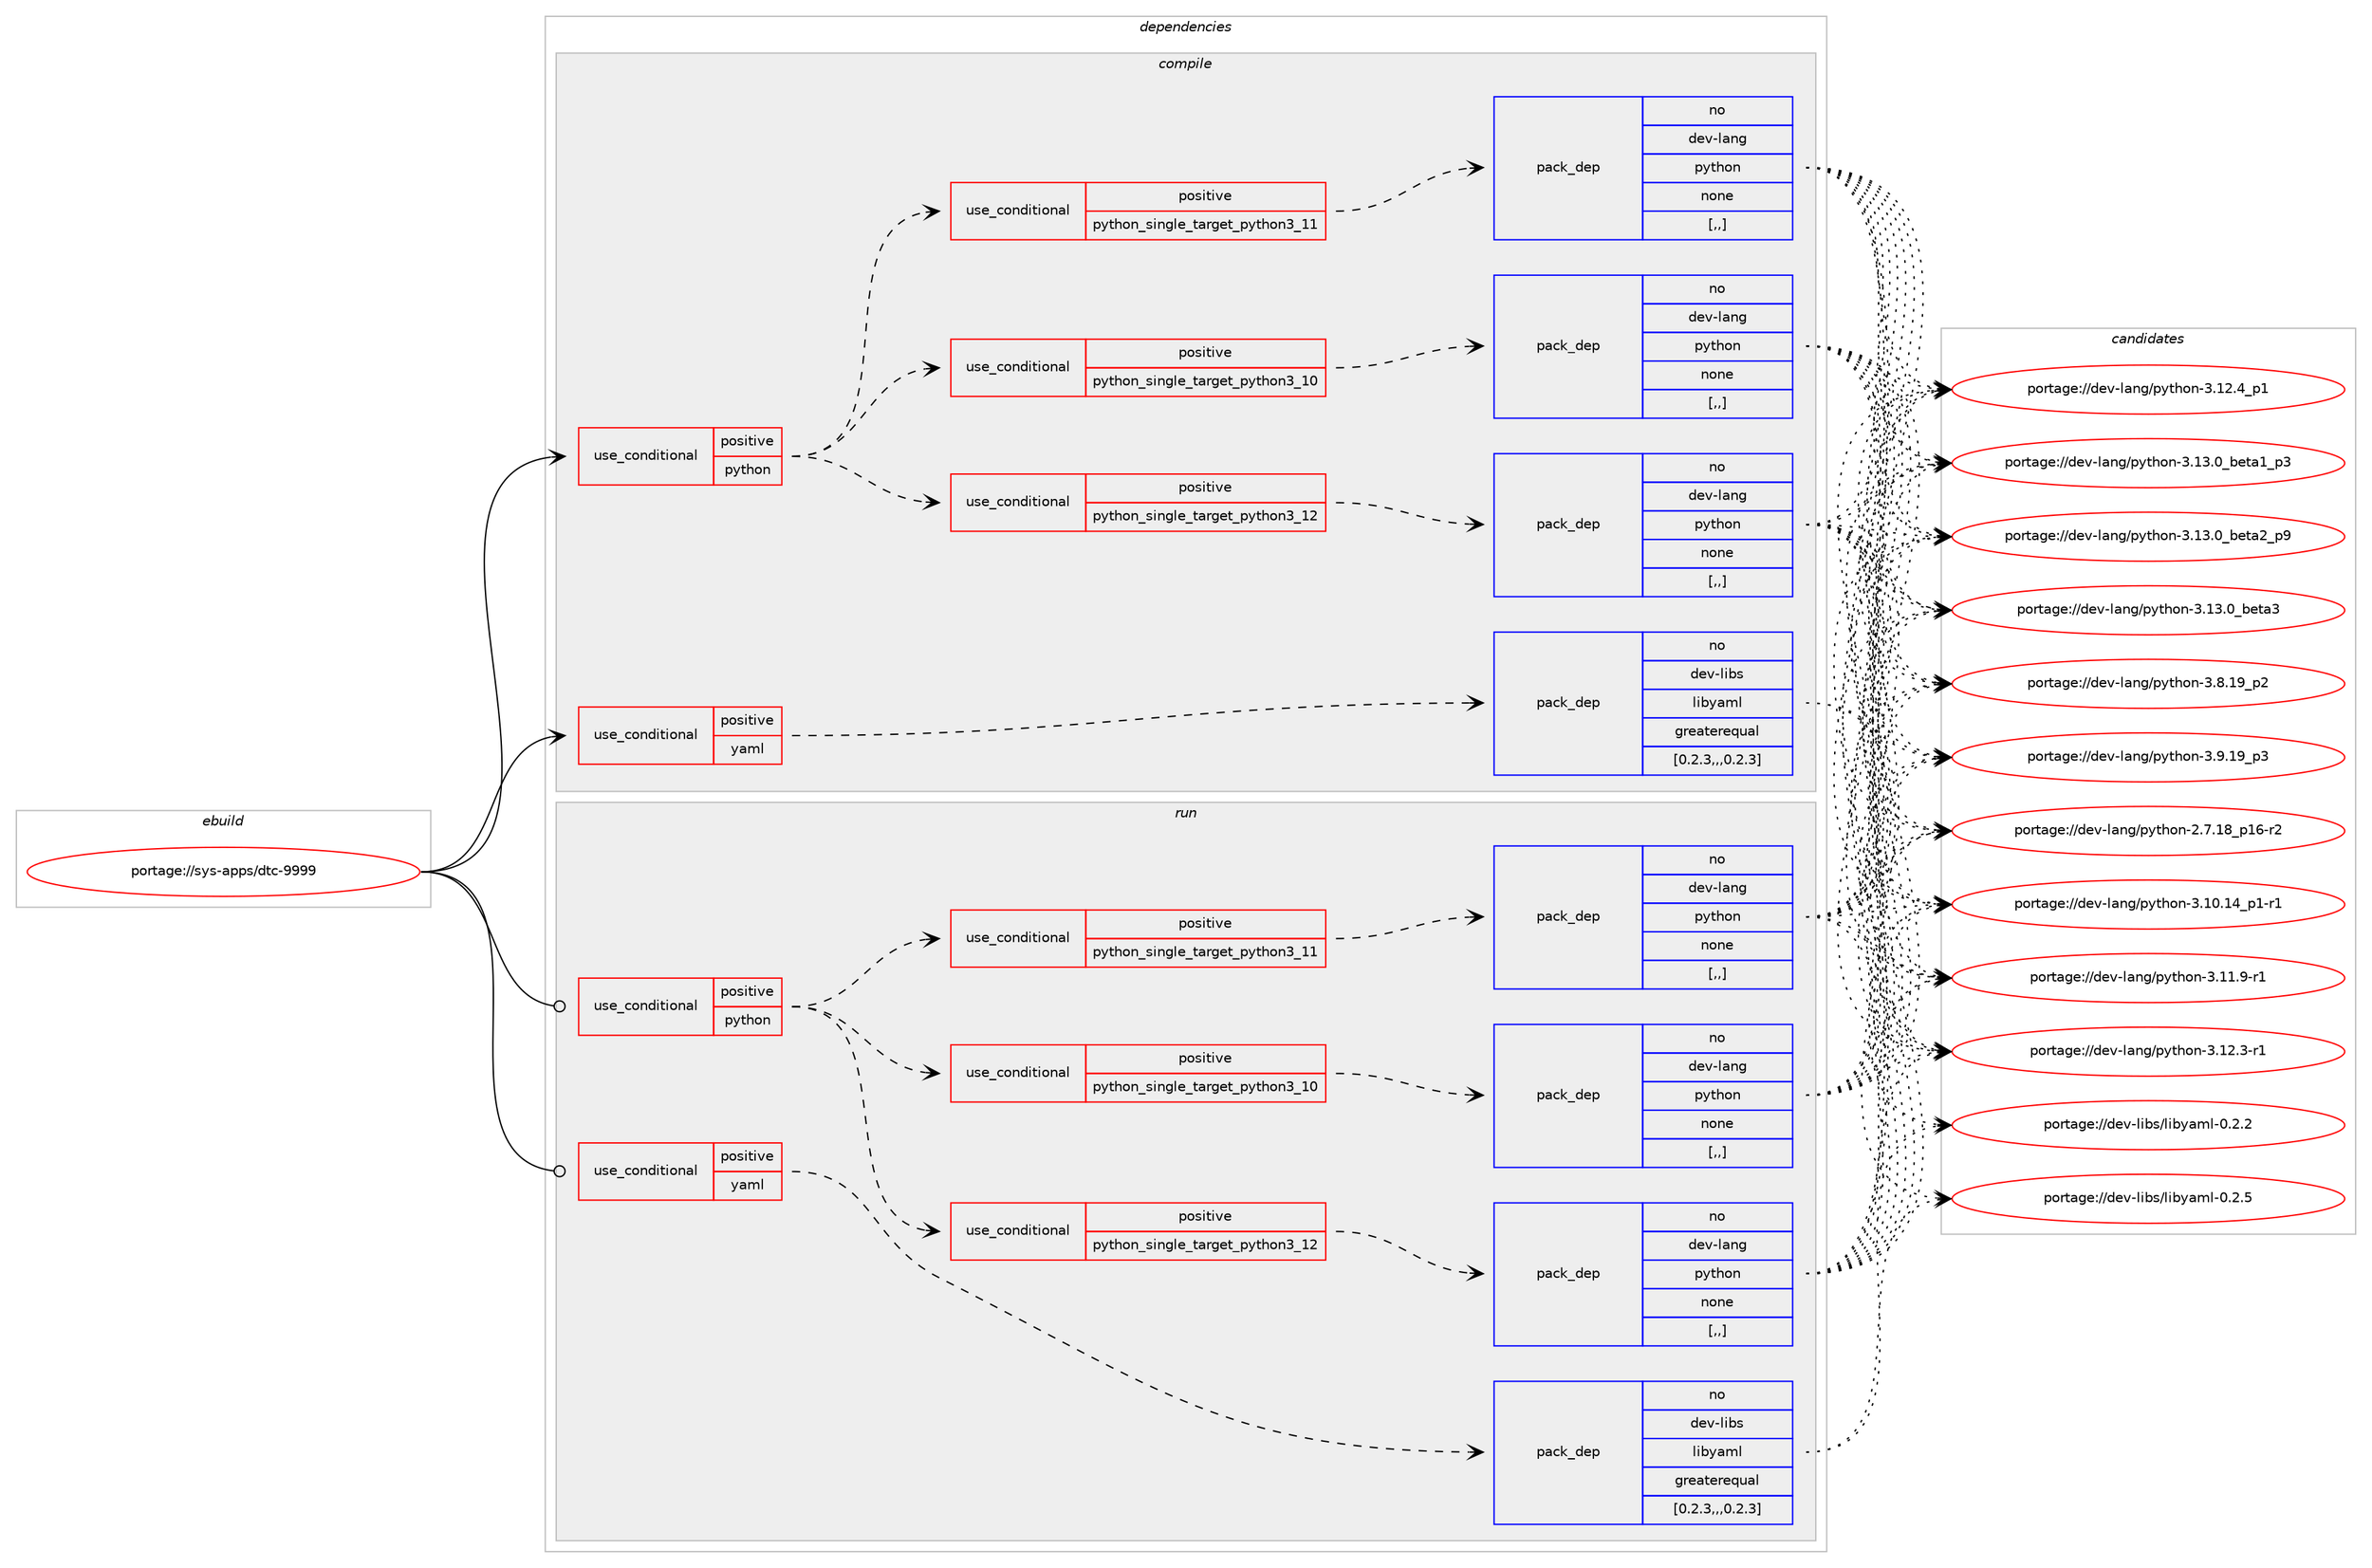 digraph prolog {

# *************
# Graph options
# *************

newrank=true;
concentrate=true;
compound=true;
graph [rankdir=LR,fontname=Helvetica,fontsize=10,ranksep=1.5];#, ranksep=2.5, nodesep=0.2];
edge  [arrowhead=vee];
node  [fontname=Helvetica,fontsize=10];

# **********
# The ebuild
# **********

subgraph cluster_leftcol {
color=gray;
rank=same;
label=<<i>ebuild</i>>;
id [label="portage://sys-apps/dtc-9999", color=red, width=4, href="../sys-apps/dtc-9999.svg"];
}

# ****************
# The dependencies
# ****************

subgraph cluster_midcol {
color=gray;
label=<<i>dependencies</i>>;
subgraph cluster_compile {
fillcolor="#eeeeee";
style=filled;
label=<<i>compile</i>>;
subgraph cond107927 {
dependency409396 [label=<<TABLE BORDER="0" CELLBORDER="1" CELLSPACING="0" CELLPADDING="4"><TR><TD ROWSPAN="3" CELLPADDING="10">use_conditional</TD></TR><TR><TD>positive</TD></TR><TR><TD>python</TD></TR></TABLE>>, shape=none, color=red];
subgraph cond107928 {
dependency409397 [label=<<TABLE BORDER="0" CELLBORDER="1" CELLSPACING="0" CELLPADDING="4"><TR><TD ROWSPAN="3" CELLPADDING="10">use_conditional</TD></TR><TR><TD>positive</TD></TR><TR><TD>python_single_target_python3_10</TD></TR></TABLE>>, shape=none, color=red];
subgraph pack298620 {
dependency409398 [label=<<TABLE BORDER="0" CELLBORDER="1" CELLSPACING="0" CELLPADDING="4" WIDTH="220"><TR><TD ROWSPAN="6" CELLPADDING="30">pack_dep</TD></TR><TR><TD WIDTH="110">no</TD></TR><TR><TD>dev-lang</TD></TR><TR><TD>python</TD></TR><TR><TD>none</TD></TR><TR><TD>[,,]</TD></TR></TABLE>>, shape=none, color=blue];
}
dependency409397:e -> dependency409398:w [weight=20,style="dashed",arrowhead="vee"];
}
dependency409396:e -> dependency409397:w [weight=20,style="dashed",arrowhead="vee"];
subgraph cond107929 {
dependency409399 [label=<<TABLE BORDER="0" CELLBORDER="1" CELLSPACING="0" CELLPADDING="4"><TR><TD ROWSPAN="3" CELLPADDING="10">use_conditional</TD></TR><TR><TD>positive</TD></TR><TR><TD>python_single_target_python3_11</TD></TR></TABLE>>, shape=none, color=red];
subgraph pack298621 {
dependency409400 [label=<<TABLE BORDER="0" CELLBORDER="1" CELLSPACING="0" CELLPADDING="4" WIDTH="220"><TR><TD ROWSPAN="6" CELLPADDING="30">pack_dep</TD></TR><TR><TD WIDTH="110">no</TD></TR><TR><TD>dev-lang</TD></TR><TR><TD>python</TD></TR><TR><TD>none</TD></TR><TR><TD>[,,]</TD></TR></TABLE>>, shape=none, color=blue];
}
dependency409399:e -> dependency409400:w [weight=20,style="dashed",arrowhead="vee"];
}
dependency409396:e -> dependency409399:w [weight=20,style="dashed",arrowhead="vee"];
subgraph cond107930 {
dependency409401 [label=<<TABLE BORDER="0" CELLBORDER="1" CELLSPACING="0" CELLPADDING="4"><TR><TD ROWSPAN="3" CELLPADDING="10">use_conditional</TD></TR><TR><TD>positive</TD></TR><TR><TD>python_single_target_python3_12</TD></TR></TABLE>>, shape=none, color=red];
subgraph pack298622 {
dependency409402 [label=<<TABLE BORDER="0" CELLBORDER="1" CELLSPACING="0" CELLPADDING="4" WIDTH="220"><TR><TD ROWSPAN="6" CELLPADDING="30">pack_dep</TD></TR><TR><TD WIDTH="110">no</TD></TR><TR><TD>dev-lang</TD></TR><TR><TD>python</TD></TR><TR><TD>none</TD></TR><TR><TD>[,,]</TD></TR></TABLE>>, shape=none, color=blue];
}
dependency409401:e -> dependency409402:w [weight=20,style="dashed",arrowhead="vee"];
}
dependency409396:e -> dependency409401:w [weight=20,style="dashed",arrowhead="vee"];
}
id:e -> dependency409396:w [weight=20,style="solid",arrowhead="vee"];
subgraph cond107931 {
dependency409403 [label=<<TABLE BORDER="0" CELLBORDER="1" CELLSPACING="0" CELLPADDING="4"><TR><TD ROWSPAN="3" CELLPADDING="10">use_conditional</TD></TR><TR><TD>positive</TD></TR><TR><TD>yaml</TD></TR></TABLE>>, shape=none, color=red];
subgraph pack298623 {
dependency409404 [label=<<TABLE BORDER="0" CELLBORDER="1" CELLSPACING="0" CELLPADDING="4" WIDTH="220"><TR><TD ROWSPAN="6" CELLPADDING="30">pack_dep</TD></TR><TR><TD WIDTH="110">no</TD></TR><TR><TD>dev-libs</TD></TR><TR><TD>libyaml</TD></TR><TR><TD>greaterequal</TD></TR><TR><TD>[0.2.3,,,0.2.3]</TD></TR></TABLE>>, shape=none, color=blue];
}
dependency409403:e -> dependency409404:w [weight=20,style="dashed",arrowhead="vee"];
}
id:e -> dependency409403:w [weight=20,style="solid",arrowhead="vee"];
}
subgraph cluster_compileandrun {
fillcolor="#eeeeee";
style=filled;
label=<<i>compile and run</i>>;
}
subgraph cluster_run {
fillcolor="#eeeeee";
style=filled;
label=<<i>run</i>>;
subgraph cond107932 {
dependency409405 [label=<<TABLE BORDER="0" CELLBORDER="1" CELLSPACING="0" CELLPADDING="4"><TR><TD ROWSPAN="3" CELLPADDING="10">use_conditional</TD></TR><TR><TD>positive</TD></TR><TR><TD>python</TD></TR></TABLE>>, shape=none, color=red];
subgraph cond107933 {
dependency409406 [label=<<TABLE BORDER="0" CELLBORDER="1" CELLSPACING="0" CELLPADDING="4"><TR><TD ROWSPAN="3" CELLPADDING="10">use_conditional</TD></TR><TR><TD>positive</TD></TR><TR><TD>python_single_target_python3_10</TD></TR></TABLE>>, shape=none, color=red];
subgraph pack298624 {
dependency409407 [label=<<TABLE BORDER="0" CELLBORDER="1" CELLSPACING="0" CELLPADDING="4" WIDTH="220"><TR><TD ROWSPAN="6" CELLPADDING="30">pack_dep</TD></TR><TR><TD WIDTH="110">no</TD></TR><TR><TD>dev-lang</TD></TR><TR><TD>python</TD></TR><TR><TD>none</TD></TR><TR><TD>[,,]</TD></TR></TABLE>>, shape=none, color=blue];
}
dependency409406:e -> dependency409407:w [weight=20,style="dashed",arrowhead="vee"];
}
dependency409405:e -> dependency409406:w [weight=20,style="dashed",arrowhead="vee"];
subgraph cond107934 {
dependency409408 [label=<<TABLE BORDER="0" CELLBORDER="1" CELLSPACING="0" CELLPADDING="4"><TR><TD ROWSPAN="3" CELLPADDING="10">use_conditional</TD></TR><TR><TD>positive</TD></TR><TR><TD>python_single_target_python3_11</TD></TR></TABLE>>, shape=none, color=red];
subgraph pack298625 {
dependency409409 [label=<<TABLE BORDER="0" CELLBORDER="1" CELLSPACING="0" CELLPADDING="4" WIDTH="220"><TR><TD ROWSPAN="6" CELLPADDING="30">pack_dep</TD></TR><TR><TD WIDTH="110">no</TD></TR><TR><TD>dev-lang</TD></TR><TR><TD>python</TD></TR><TR><TD>none</TD></TR><TR><TD>[,,]</TD></TR></TABLE>>, shape=none, color=blue];
}
dependency409408:e -> dependency409409:w [weight=20,style="dashed",arrowhead="vee"];
}
dependency409405:e -> dependency409408:w [weight=20,style="dashed",arrowhead="vee"];
subgraph cond107935 {
dependency409410 [label=<<TABLE BORDER="0" CELLBORDER="1" CELLSPACING="0" CELLPADDING="4"><TR><TD ROWSPAN="3" CELLPADDING="10">use_conditional</TD></TR><TR><TD>positive</TD></TR><TR><TD>python_single_target_python3_12</TD></TR></TABLE>>, shape=none, color=red];
subgraph pack298626 {
dependency409411 [label=<<TABLE BORDER="0" CELLBORDER="1" CELLSPACING="0" CELLPADDING="4" WIDTH="220"><TR><TD ROWSPAN="6" CELLPADDING="30">pack_dep</TD></TR><TR><TD WIDTH="110">no</TD></TR><TR><TD>dev-lang</TD></TR><TR><TD>python</TD></TR><TR><TD>none</TD></TR><TR><TD>[,,]</TD></TR></TABLE>>, shape=none, color=blue];
}
dependency409410:e -> dependency409411:w [weight=20,style="dashed",arrowhead="vee"];
}
dependency409405:e -> dependency409410:w [weight=20,style="dashed",arrowhead="vee"];
}
id:e -> dependency409405:w [weight=20,style="solid",arrowhead="odot"];
subgraph cond107936 {
dependency409412 [label=<<TABLE BORDER="0" CELLBORDER="1" CELLSPACING="0" CELLPADDING="4"><TR><TD ROWSPAN="3" CELLPADDING="10">use_conditional</TD></TR><TR><TD>positive</TD></TR><TR><TD>yaml</TD></TR></TABLE>>, shape=none, color=red];
subgraph pack298627 {
dependency409413 [label=<<TABLE BORDER="0" CELLBORDER="1" CELLSPACING="0" CELLPADDING="4" WIDTH="220"><TR><TD ROWSPAN="6" CELLPADDING="30">pack_dep</TD></TR><TR><TD WIDTH="110">no</TD></TR><TR><TD>dev-libs</TD></TR><TR><TD>libyaml</TD></TR><TR><TD>greaterequal</TD></TR><TR><TD>[0.2.3,,,0.2.3]</TD></TR></TABLE>>, shape=none, color=blue];
}
dependency409412:e -> dependency409413:w [weight=20,style="dashed",arrowhead="vee"];
}
id:e -> dependency409412:w [weight=20,style="solid",arrowhead="odot"];
}
}

# **************
# The candidates
# **************

subgraph cluster_choices {
rank=same;
color=gray;
label=<<i>candidates</i>>;

subgraph choice298620 {
color=black;
nodesep=1;
choice100101118451089711010347112121116104111110455046554649569511249544511450 [label="portage://dev-lang/python-2.7.18_p16-r2", color=red, width=4,href="../dev-lang/python-2.7.18_p16-r2.svg"];
choice100101118451089711010347112121116104111110455146494846495295112494511449 [label="portage://dev-lang/python-3.10.14_p1-r1", color=red, width=4,href="../dev-lang/python-3.10.14_p1-r1.svg"];
choice100101118451089711010347112121116104111110455146494946574511449 [label="portage://dev-lang/python-3.11.9-r1", color=red, width=4,href="../dev-lang/python-3.11.9-r1.svg"];
choice100101118451089711010347112121116104111110455146495046514511449 [label="portage://dev-lang/python-3.12.3-r1", color=red, width=4,href="../dev-lang/python-3.12.3-r1.svg"];
choice100101118451089711010347112121116104111110455146495046529511249 [label="portage://dev-lang/python-3.12.4_p1", color=red, width=4,href="../dev-lang/python-3.12.4_p1.svg"];
choice10010111845108971101034711212111610411111045514649514648959810111697499511251 [label="portage://dev-lang/python-3.13.0_beta1_p3", color=red, width=4,href="../dev-lang/python-3.13.0_beta1_p3.svg"];
choice10010111845108971101034711212111610411111045514649514648959810111697509511257 [label="portage://dev-lang/python-3.13.0_beta2_p9", color=red, width=4,href="../dev-lang/python-3.13.0_beta2_p9.svg"];
choice1001011184510897110103471121211161041111104551464951464895981011169751 [label="portage://dev-lang/python-3.13.0_beta3", color=red, width=4,href="../dev-lang/python-3.13.0_beta3.svg"];
choice100101118451089711010347112121116104111110455146564649579511250 [label="portage://dev-lang/python-3.8.19_p2", color=red, width=4,href="../dev-lang/python-3.8.19_p2.svg"];
choice100101118451089711010347112121116104111110455146574649579511251 [label="portage://dev-lang/python-3.9.19_p3", color=red, width=4,href="../dev-lang/python-3.9.19_p3.svg"];
dependency409398:e -> choice100101118451089711010347112121116104111110455046554649569511249544511450:w [style=dotted,weight="100"];
dependency409398:e -> choice100101118451089711010347112121116104111110455146494846495295112494511449:w [style=dotted,weight="100"];
dependency409398:e -> choice100101118451089711010347112121116104111110455146494946574511449:w [style=dotted,weight="100"];
dependency409398:e -> choice100101118451089711010347112121116104111110455146495046514511449:w [style=dotted,weight="100"];
dependency409398:e -> choice100101118451089711010347112121116104111110455146495046529511249:w [style=dotted,weight="100"];
dependency409398:e -> choice10010111845108971101034711212111610411111045514649514648959810111697499511251:w [style=dotted,weight="100"];
dependency409398:e -> choice10010111845108971101034711212111610411111045514649514648959810111697509511257:w [style=dotted,weight="100"];
dependency409398:e -> choice1001011184510897110103471121211161041111104551464951464895981011169751:w [style=dotted,weight="100"];
dependency409398:e -> choice100101118451089711010347112121116104111110455146564649579511250:w [style=dotted,weight="100"];
dependency409398:e -> choice100101118451089711010347112121116104111110455146574649579511251:w [style=dotted,weight="100"];
}
subgraph choice298621 {
color=black;
nodesep=1;
choice100101118451089711010347112121116104111110455046554649569511249544511450 [label="portage://dev-lang/python-2.7.18_p16-r2", color=red, width=4,href="../dev-lang/python-2.7.18_p16-r2.svg"];
choice100101118451089711010347112121116104111110455146494846495295112494511449 [label="portage://dev-lang/python-3.10.14_p1-r1", color=red, width=4,href="../dev-lang/python-3.10.14_p1-r1.svg"];
choice100101118451089711010347112121116104111110455146494946574511449 [label="portage://dev-lang/python-3.11.9-r1", color=red, width=4,href="../dev-lang/python-3.11.9-r1.svg"];
choice100101118451089711010347112121116104111110455146495046514511449 [label="portage://dev-lang/python-3.12.3-r1", color=red, width=4,href="../dev-lang/python-3.12.3-r1.svg"];
choice100101118451089711010347112121116104111110455146495046529511249 [label="portage://dev-lang/python-3.12.4_p1", color=red, width=4,href="../dev-lang/python-3.12.4_p1.svg"];
choice10010111845108971101034711212111610411111045514649514648959810111697499511251 [label="portage://dev-lang/python-3.13.0_beta1_p3", color=red, width=4,href="../dev-lang/python-3.13.0_beta1_p3.svg"];
choice10010111845108971101034711212111610411111045514649514648959810111697509511257 [label="portage://dev-lang/python-3.13.0_beta2_p9", color=red, width=4,href="../dev-lang/python-3.13.0_beta2_p9.svg"];
choice1001011184510897110103471121211161041111104551464951464895981011169751 [label="portage://dev-lang/python-3.13.0_beta3", color=red, width=4,href="../dev-lang/python-3.13.0_beta3.svg"];
choice100101118451089711010347112121116104111110455146564649579511250 [label="portage://dev-lang/python-3.8.19_p2", color=red, width=4,href="../dev-lang/python-3.8.19_p2.svg"];
choice100101118451089711010347112121116104111110455146574649579511251 [label="portage://dev-lang/python-3.9.19_p3", color=red, width=4,href="../dev-lang/python-3.9.19_p3.svg"];
dependency409400:e -> choice100101118451089711010347112121116104111110455046554649569511249544511450:w [style=dotted,weight="100"];
dependency409400:e -> choice100101118451089711010347112121116104111110455146494846495295112494511449:w [style=dotted,weight="100"];
dependency409400:e -> choice100101118451089711010347112121116104111110455146494946574511449:w [style=dotted,weight="100"];
dependency409400:e -> choice100101118451089711010347112121116104111110455146495046514511449:w [style=dotted,weight="100"];
dependency409400:e -> choice100101118451089711010347112121116104111110455146495046529511249:w [style=dotted,weight="100"];
dependency409400:e -> choice10010111845108971101034711212111610411111045514649514648959810111697499511251:w [style=dotted,weight="100"];
dependency409400:e -> choice10010111845108971101034711212111610411111045514649514648959810111697509511257:w [style=dotted,weight="100"];
dependency409400:e -> choice1001011184510897110103471121211161041111104551464951464895981011169751:w [style=dotted,weight="100"];
dependency409400:e -> choice100101118451089711010347112121116104111110455146564649579511250:w [style=dotted,weight="100"];
dependency409400:e -> choice100101118451089711010347112121116104111110455146574649579511251:w [style=dotted,weight="100"];
}
subgraph choice298622 {
color=black;
nodesep=1;
choice100101118451089711010347112121116104111110455046554649569511249544511450 [label="portage://dev-lang/python-2.7.18_p16-r2", color=red, width=4,href="../dev-lang/python-2.7.18_p16-r2.svg"];
choice100101118451089711010347112121116104111110455146494846495295112494511449 [label="portage://dev-lang/python-3.10.14_p1-r1", color=red, width=4,href="../dev-lang/python-3.10.14_p1-r1.svg"];
choice100101118451089711010347112121116104111110455146494946574511449 [label="portage://dev-lang/python-3.11.9-r1", color=red, width=4,href="../dev-lang/python-3.11.9-r1.svg"];
choice100101118451089711010347112121116104111110455146495046514511449 [label="portage://dev-lang/python-3.12.3-r1", color=red, width=4,href="../dev-lang/python-3.12.3-r1.svg"];
choice100101118451089711010347112121116104111110455146495046529511249 [label="portage://dev-lang/python-3.12.4_p1", color=red, width=4,href="../dev-lang/python-3.12.4_p1.svg"];
choice10010111845108971101034711212111610411111045514649514648959810111697499511251 [label="portage://dev-lang/python-3.13.0_beta1_p3", color=red, width=4,href="../dev-lang/python-3.13.0_beta1_p3.svg"];
choice10010111845108971101034711212111610411111045514649514648959810111697509511257 [label="portage://dev-lang/python-3.13.0_beta2_p9", color=red, width=4,href="../dev-lang/python-3.13.0_beta2_p9.svg"];
choice1001011184510897110103471121211161041111104551464951464895981011169751 [label="portage://dev-lang/python-3.13.0_beta3", color=red, width=4,href="../dev-lang/python-3.13.0_beta3.svg"];
choice100101118451089711010347112121116104111110455146564649579511250 [label="portage://dev-lang/python-3.8.19_p2", color=red, width=4,href="../dev-lang/python-3.8.19_p2.svg"];
choice100101118451089711010347112121116104111110455146574649579511251 [label="portage://dev-lang/python-3.9.19_p3", color=red, width=4,href="../dev-lang/python-3.9.19_p3.svg"];
dependency409402:e -> choice100101118451089711010347112121116104111110455046554649569511249544511450:w [style=dotted,weight="100"];
dependency409402:e -> choice100101118451089711010347112121116104111110455146494846495295112494511449:w [style=dotted,weight="100"];
dependency409402:e -> choice100101118451089711010347112121116104111110455146494946574511449:w [style=dotted,weight="100"];
dependency409402:e -> choice100101118451089711010347112121116104111110455146495046514511449:w [style=dotted,weight="100"];
dependency409402:e -> choice100101118451089711010347112121116104111110455146495046529511249:w [style=dotted,weight="100"];
dependency409402:e -> choice10010111845108971101034711212111610411111045514649514648959810111697499511251:w [style=dotted,weight="100"];
dependency409402:e -> choice10010111845108971101034711212111610411111045514649514648959810111697509511257:w [style=dotted,weight="100"];
dependency409402:e -> choice1001011184510897110103471121211161041111104551464951464895981011169751:w [style=dotted,weight="100"];
dependency409402:e -> choice100101118451089711010347112121116104111110455146564649579511250:w [style=dotted,weight="100"];
dependency409402:e -> choice100101118451089711010347112121116104111110455146574649579511251:w [style=dotted,weight="100"];
}
subgraph choice298623 {
color=black;
nodesep=1;
choice1001011184510810598115471081059812197109108454846504650 [label="portage://dev-libs/libyaml-0.2.2", color=red, width=4,href="../dev-libs/libyaml-0.2.2.svg"];
choice1001011184510810598115471081059812197109108454846504653 [label="portage://dev-libs/libyaml-0.2.5", color=red, width=4,href="../dev-libs/libyaml-0.2.5.svg"];
dependency409404:e -> choice1001011184510810598115471081059812197109108454846504650:w [style=dotted,weight="100"];
dependency409404:e -> choice1001011184510810598115471081059812197109108454846504653:w [style=dotted,weight="100"];
}
subgraph choice298624 {
color=black;
nodesep=1;
choice100101118451089711010347112121116104111110455046554649569511249544511450 [label="portage://dev-lang/python-2.7.18_p16-r2", color=red, width=4,href="../dev-lang/python-2.7.18_p16-r2.svg"];
choice100101118451089711010347112121116104111110455146494846495295112494511449 [label="portage://dev-lang/python-3.10.14_p1-r1", color=red, width=4,href="../dev-lang/python-3.10.14_p1-r1.svg"];
choice100101118451089711010347112121116104111110455146494946574511449 [label="portage://dev-lang/python-3.11.9-r1", color=red, width=4,href="../dev-lang/python-3.11.9-r1.svg"];
choice100101118451089711010347112121116104111110455146495046514511449 [label="portage://dev-lang/python-3.12.3-r1", color=red, width=4,href="../dev-lang/python-3.12.3-r1.svg"];
choice100101118451089711010347112121116104111110455146495046529511249 [label="portage://dev-lang/python-3.12.4_p1", color=red, width=4,href="../dev-lang/python-3.12.4_p1.svg"];
choice10010111845108971101034711212111610411111045514649514648959810111697499511251 [label="portage://dev-lang/python-3.13.0_beta1_p3", color=red, width=4,href="../dev-lang/python-3.13.0_beta1_p3.svg"];
choice10010111845108971101034711212111610411111045514649514648959810111697509511257 [label="portage://dev-lang/python-3.13.0_beta2_p9", color=red, width=4,href="../dev-lang/python-3.13.0_beta2_p9.svg"];
choice1001011184510897110103471121211161041111104551464951464895981011169751 [label="portage://dev-lang/python-3.13.0_beta3", color=red, width=4,href="../dev-lang/python-3.13.0_beta3.svg"];
choice100101118451089711010347112121116104111110455146564649579511250 [label="portage://dev-lang/python-3.8.19_p2", color=red, width=4,href="../dev-lang/python-3.8.19_p2.svg"];
choice100101118451089711010347112121116104111110455146574649579511251 [label="portage://dev-lang/python-3.9.19_p3", color=red, width=4,href="../dev-lang/python-3.9.19_p3.svg"];
dependency409407:e -> choice100101118451089711010347112121116104111110455046554649569511249544511450:w [style=dotted,weight="100"];
dependency409407:e -> choice100101118451089711010347112121116104111110455146494846495295112494511449:w [style=dotted,weight="100"];
dependency409407:e -> choice100101118451089711010347112121116104111110455146494946574511449:w [style=dotted,weight="100"];
dependency409407:e -> choice100101118451089711010347112121116104111110455146495046514511449:w [style=dotted,weight="100"];
dependency409407:e -> choice100101118451089711010347112121116104111110455146495046529511249:w [style=dotted,weight="100"];
dependency409407:e -> choice10010111845108971101034711212111610411111045514649514648959810111697499511251:w [style=dotted,weight="100"];
dependency409407:e -> choice10010111845108971101034711212111610411111045514649514648959810111697509511257:w [style=dotted,weight="100"];
dependency409407:e -> choice1001011184510897110103471121211161041111104551464951464895981011169751:w [style=dotted,weight="100"];
dependency409407:e -> choice100101118451089711010347112121116104111110455146564649579511250:w [style=dotted,weight="100"];
dependency409407:e -> choice100101118451089711010347112121116104111110455146574649579511251:w [style=dotted,weight="100"];
}
subgraph choice298625 {
color=black;
nodesep=1;
choice100101118451089711010347112121116104111110455046554649569511249544511450 [label="portage://dev-lang/python-2.7.18_p16-r2", color=red, width=4,href="../dev-lang/python-2.7.18_p16-r2.svg"];
choice100101118451089711010347112121116104111110455146494846495295112494511449 [label="portage://dev-lang/python-3.10.14_p1-r1", color=red, width=4,href="../dev-lang/python-3.10.14_p1-r1.svg"];
choice100101118451089711010347112121116104111110455146494946574511449 [label="portage://dev-lang/python-3.11.9-r1", color=red, width=4,href="../dev-lang/python-3.11.9-r1.svg"];
choice100101118451089711010347112121116104111110455146495046514511449 [label="portage://dev-lang/python-3.12.3-r1", color=red, width=4,href="../dev-lang/python-3.12.3-r1.svg"];
choice100101118451089711010347112121116104111110455146495046529511249 [label="portage://dev-lang/python-3.12.4_p1", color=red, width=4,href="../dev-lang/python-3.12.4_p1.svg"];
choice10010111845108971101034711212111610411111045514649514648959810111697499511251 [label="portage://dev-lang/python-3.13.0_beta1_p3", color=red, width=4,href="../dev-lang/python-3.13.0_beta1_p3.svg"];
choice10010111845108971101034711212111610411111045514649514648959810111697509511257 [label="portage://dev-lang/python-3.13.0_beta2_p9", color=red, width=4,href="../dev-lang/python-3.13.0_beta2_p9.svg"];
choice1001011184510897110103471121211161041111104551464951464895981011169751 [label="portage://dev-lang/python-3.13.0_beta3", color=red, width=4,href="../dev-lang/python-3.13.0_beta3.svg"];
choice100101118451089711010347112121116104111110455146564649579511250 [label="portage://dev-lang/python-3.8.19_p2", color=red, width=4,href="../dev-lang/python-3.8.19_p2.svg"];
choice100101118451089711010347112121116104111110455146574649579511251 [label="portage://dev-lang/python-3.9.19_p3", color=red, width=4,href="../dev-lang/python-3.9.19_p3.svg"];
dependency409409:e -> choice100101118451089711010347112121116104111110455046554649569511249544511450:w [style=dotted,weight="100"];
dependency409409:e -> choice100101118451089711010347112121116104111110455146494846495295112494511449:w [style=dotted,weight="100"];
dependency409409:e -> choice100101118451089711010347112121116104111110455146494946574511449:w [style=dotted,weight="100"];
dependency409409:e -> choice100101118451089711010347112121116104111110455146495046514511449:w [style=dotted,weight="100"];
dependency409409:e -> choice100101118451089711010347112121116104111110455146495046529511249:w [style=dotted,weight="100"];
dependency409409:e -> choice10010111845108971101034711212111610411111045514649514648959810111697499511251:w [style=dotted,weight="100"];
dependency409409:e -> choice10010111845108971101034711212111610411111045514649514648959810111697509511257:w [style=dotted,weight="100"];
dependency409409:e -> choice1001011184510897110103471121211161041111104551464951464895981011169751:w [style=dotted,weight="100"];
dependency409409:e -> choice100101118451089711010347112121116104111110455146564649579511250:w [style=dotted,weight="100"];
dependency409409:e -> choice100101118451089711010347112121116104111110455146574649579511251:w [style=dotted,weight="100"];
}
subgraph choice298626 {
color=black;
nodesep=1;
choice100101118451089711010347112121116104111110455046554649569511249544511450 [label="portage://dev-lang/python-2.7.18_p16-r2", color=red, width=4,href="../dev-lang/python-2.7.18_p16-r2.svg"];
choice100101118451089711010347112121116104111110455146494846495295112494511449 [label="portage://dev-lang/python-3.10.14_p1-r1", color=red, width=4,href="../dev-lang/python-3.10.14_p1-r1.svg"];
choice100101118451089711010347112121116104111110455146494946574511449 [label="portage://dev-lang/python-3.11.9-r1", color=red, width=4,href="../dev-lang/python-3.11.9-r1.svg"];
choice100101118451089711010347112121116104111110455146495046514511449 [label="portage://dev-lang/python-3.12.3-r1", color=red, width=4,href="../dev-lang/python-3.12.3-r1.svg"];
choice100101118451089711010347112121116104111110455146495046529511249 [label="portage://dev-lang/python-3.12.4_p1", color=red, width=4,href="../dev-lang/python-3.12.4_p1.svg"];
choice10010111845108971101034711212111610411111045514649514648959810111697499511251 [label="portage://dev-lang/python-3.13.0_beta1_p3", color=red, width=4,href="../dev-lang/python-3.13.0_beta1_p3.svg"];
choice10010111845108971101034711212111610411111045514649514648959810111697509511257 [label="portage://dev-lang/python-3.13.0_beta2_p9", color=red, width=4,href="../dev-lang/python-3.13.0_beta2_p9.svg"];
choice1001011184510897110103471121211161041111104551464951464895981011169751 [label="portage://dev-lang/python-3.13.0_beta3", color=red, width=4,href="../dev-lang/python-3.13.0_beta3.svg"];
choice100101118451089711010347112121116104111110455146564649579511250 [label="portage://dev-lang/python-3.8.19_p2", color=red, width=4,href="../dev-lang/python-3.8.19_p2.svg"];
choice100101118451089711010347112121116104111110455146574649579511251 [label="portage://dev-lang/python-3.9.19_p3", color=red, width=4,href="../dev-lang/python-3.9.19_p3.svg"];
dependency409411:e -> choice100101118451089711010347112121116104111110455046554649569511249544511450:w [style=dotted,weight="100"];
dependency409411:e -> choice100101118451089711010347112121116104111110455146494846495295112494511449:w [style=dotted,weight="100"];
dependency409411:e -> choice100101118451089711010347112121116104111110455146494946574511449:w [style=dotted,weight="100"];
dependency409411:e -> choice100101118451089711010347112121116104111110455146495046514511449:w [style=dotted,weight="100"];
dependency409411:e -> choice100101118451089711010347112121116104111110455146495046529511249:w [style=dotted,weight="100"];
dependency409411:e -> choice10010111845108971101034711212111610411111045514649514648959810111697499511251:w [style=dotted,weight="100"];
dependency409411:e -> choice10010111845108971101034711212111610411111045514649514648959810111697509511257:w [style=dotted,weight="100"];
dependency409411:e -> choice1001011184510897110103471121211161041111104551464951464895981011169751:w [style=dotted,weight="100"];
dependency409411:e -> choice100101118451089711010347112121116104111110455146564649579511250:w [style=dotted,weight="100"];
dependency409411:e -> choice100101118451089711010347112121116104111110455146574649579511251:w [style=dotted,weight="100"];
}
subgraph choice298627 {
color=black;
nodesep=1;
choice1001011184510810598115471081059812197109108454846504650 [label="portage://dev-libs/libyaml-0.2.2", color=red, width=4,href="../dev-libs/libyaml-0.2.2.svg"];
choice1001011184510810598115471081059812197109108454846504653 [label="portage://dev-libs/libyaml-0.2.5", color=red, width=4,href="../dev-libs/libyaml-0.2.5.svg"];
dependency409413:e -> choice1001011184510810598115471081059812197109108454846504650:w [style=dotted,weight="100"];
dependency409413:e -> choice1001011184510810598115471081059812197109108454846504653:w [style=dotted,weight="100"];
}
}

}
